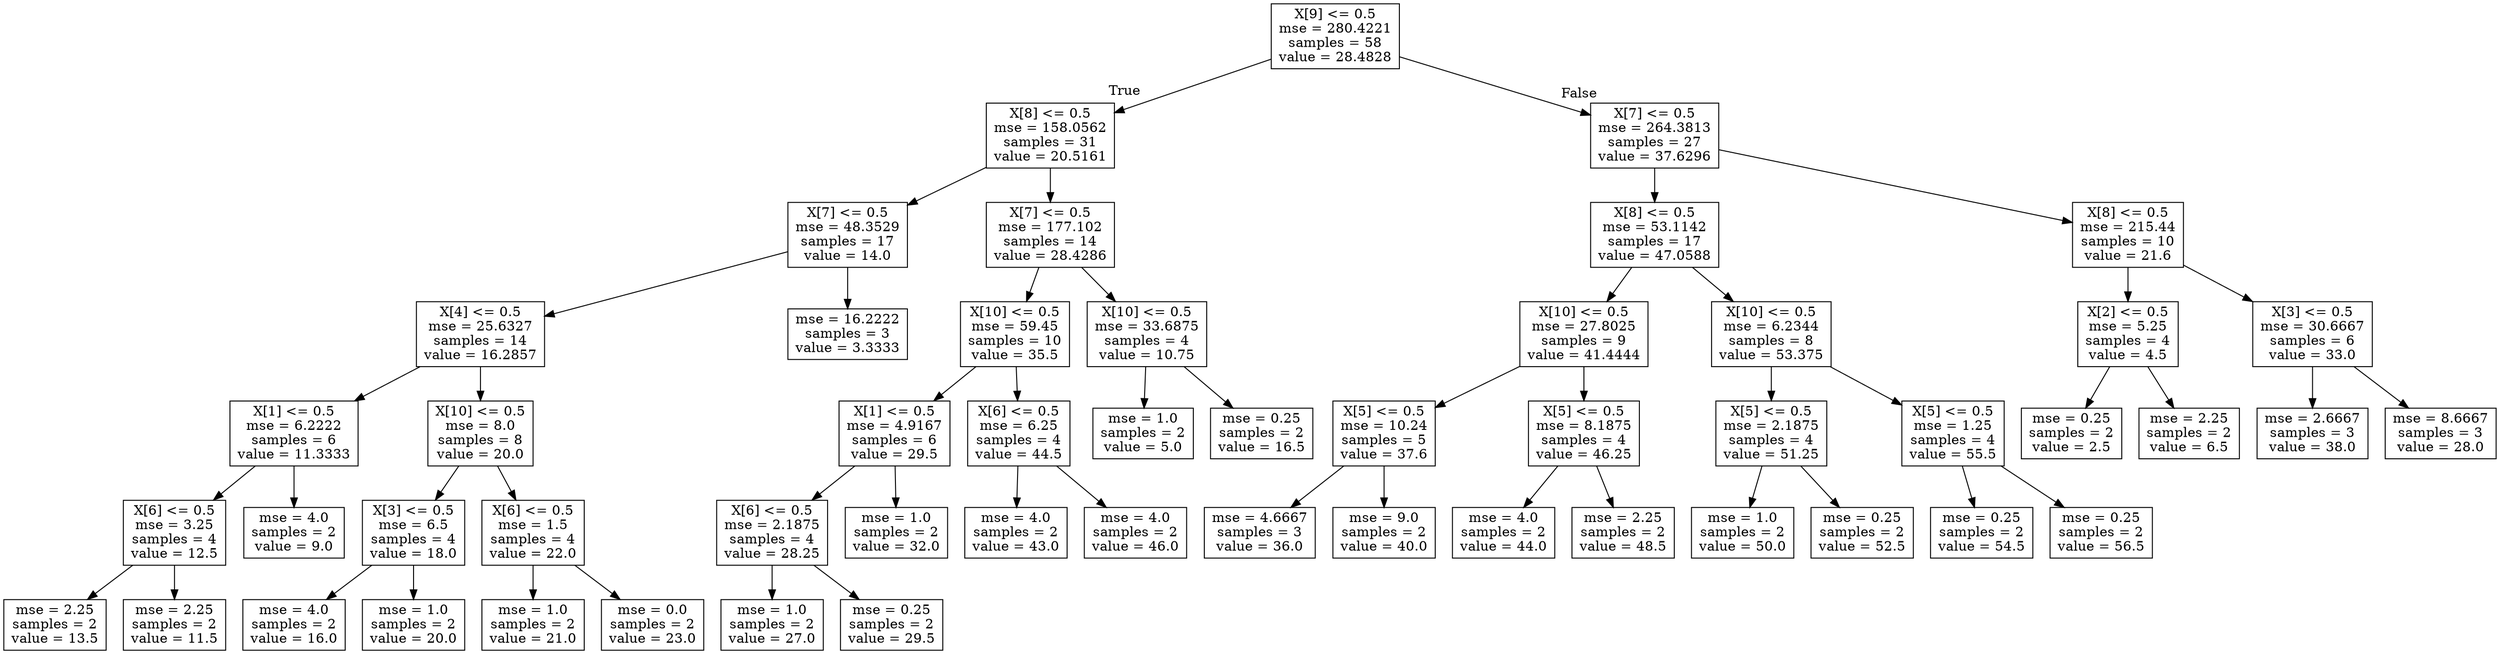 digraph Tree {
node [shape=box] ;
0 [label="X[9] <= 0.5\nmse = 280.4221\nsamples = 58\nvalue = 28.4828"] ;
1 [label="X[8] <= 0.5\nmse = 158.0562\nsamples = 31\nvalue = 20.5161"] ;
0 -> 1 [labeldistance=2.5, labelangle=45, headlabel="True"] ;
2 [label="X[7] <= 0.5\nmse = 48.3529\nsamples = 17\nvalue = 14.0"] ;
1 -> 2 ;
3 [label="X[4] <= 0.5\nmse = 25.6327\nsamples = 14\nvalue = 16.2857"] ;
2 -> 3 ;
4 [label="X[1] <= 0.5\nmse = 6.2222\nsamples = 6\nvalue = 11.3333"] ;
3 -> 4 ;
5 [label="X[6] <= 0.5\nmse = 3.25\nsamples = 4\nvalue = 12.5"] ;
4 -> 5 ;
6 [label="mse = 2.25\nsamples = 2\nvalue = 13.5"] ;
5 -> 6 ;
7 [label="mse = 2.25\nsamples = 2\nvalue = 11.5"] ;
5 -> 7 ;
8 [label="mse = 4.0\nsamples = 2\nvalue = 9.0"] ;
4 -> 8 ;
9 [label="X[10] <= 0.5\nmse = 8.0\nsamples = 8\nvalue = 20.0"] ;
3 -> 9 ;
10 [label="X[3] <= 0.5\nmse = 6.5\nsamples = 4\nvalue = 18.0"] ;
9 -> 10 ;
11 [label="mse = 4.0\nsamples = 2\nvalue = 16.0"] ;
10 -> 11 ;
12 [label="mse = 1.0\nsamples = 2\nvalue = 20.0"] ;
10 -> 12 ;
13 [label="X[6] <= 0.5\nmse = 1.5\nsamples = 4\nvalue = 22.0"] ;
9 -> 13 ;
14 [label="mse = 1.0\nsamples = 2\nvalue = 21.0"] ;
13 -> 14 ;
15 [label="mse = 0.0\nsamples = 2\nvalue = 23.0"] ;
13 -> 15 ;
16 [label="mse = 16.2222\nsamples = 3\nvalue = 3.3333"] ;
2 -> 16 ;
17 [label="X[7] <= 0.5\nmse = 177.102\nsamples = 14\nvalue = 28.4286"] ;
1 -> 17 ;
18 [label="X[10] <= 0.5\nmse = 59.45\nsamples = 10\nvalue = 35.5"] ;
17 -> 18 ;
19 [label="X[1] <= 0.5\nmse = 4.9167\nsamples = 6\nvalue = 29.5"] ;
18 -> 19 ;
20 [label="X[6] <= 0.5\nmse = 2.1875\nsamples = 4\nvalue = 28.25"] ;
19 -> 20 ;
21 [label="mse = 1.0\nsamples = 2\nvalue = 27.0"] ;
20 -> 21 ;
22 [label="mse = 0.25\nsamples = 2\nvalue = 29.5"] ;
20 -> 22 ;
23 [label="mse = 1.0\nsamples = 2\nvalue = 32.0"] ;
19 -> 23 ;
24 [label="X[6] <= 0.5\nmse = 6.25\nsamples = 4\nvalue = 44.5"] ;
18 -> 24 ;
25 [label="mse = 4.0\nsamples = 2\nvalue = 43.0"] ;
24 -> 25 ;
26 [label="mse = 4.0\nsamples = 2\nvalue = 46.0"] ;
24 -> 26 ;
27 [label="X[10] <= 0.5\nmse = 33.6875\nsamples = 4\nvalue = 10.75"] ;
17 -> 27 ;
28 [label="mse = 1.0\nsamples = 2\nvalue = 5.0"] ;
27 -> 28 ;
29 [label="mse = 0.25\nsamples = 2\nvalue = 16.5"] ;
27 -> 29 ;
30 [label="X[7] <= 0.5\nmse = 264.3813\nsamples = 27\nvalue = 37.6296"] ;
0 -> 30 [labeldistance=2.5, labelangle=-45, headlabel="False"] ;
31 [label="X[8] <= 0.5\nmse = 53.1142\nsamples = 17\nvalue = 47.0588"] ;
30 -> 31 ;
32 [label="X[10] <= 0.5\nmse = 27.8025\nsamples = 9\nvalue = 41.4444"] ;
31 -> 32 ;
33 [label="X[5] <= 0.5\nmse = 10.24\nsamples = 5\nvalue = 37.6"] ;
32 -> 33 ;
34 [label="mse = 4.6667\nsamples = 3\nvalue = 36.0"] ;
33 -> 34 ;
35 [label="mse = 9.0\nsamples = 2\nvalue = 40.0"] ;
33 -> 35 ;
36 [label="X[5] <= 0.5\nmse = 8.1875\nsamples = 4\nvalue = 46.25"] ;
32 -> 36 ;
37 [label="mse = 4.0\nsamples = 2\nvalue = 44.0"] ;
36 -> 37 ;
38 [label="mse = 2.25\nsamples = 2\nvalue = 48.5"] ;
36 -> 38 ;
39 [label="X[10] <= 0.5\nmse = 6.2344\nsamples = 8\nvalue = 53.375"] ;
31 -> 39 ;
40 [label="X[5] <= 0.5\nmse = 2.1875\nsamples = 4\nvalue = 51.25"] ;
39 -> 40 ;
41 [label="mse = 1.0\nsamples = 2\nvalue = 50.0"] ;
40 -> 41 ;
42 [label="mse = 0.25\nsamples = 2\nvalue = 52.5"] ;
40 -> 42 ;
43 [label="X[5] <= 0.5\nmse = 1.25\nsamples = 4\nvalue = 55.5"] ;
39 -> 43 ;
44 [label="mse = 0.25\nsamples = 2\nvalue = 54.5"] ;
43 -> 44 ;
45 [label="mse = 0.25\nsamples = 2\nvalue = 56.5"] ;
43 -> 45 ;
46 [label="X[8] <= 0.5\nmse = 215.44\nsamples = 10\nvalue = 21.6"] ;
30 -> 46 ;
47 [label="X[2] <= 0.5\nmse = 5.25\nsamples = 4\nvalue = 4.5"] ;
46 -> 47 ;
48 [label="mse = 0.25\nsamples = 2\nvalue = 2.5"] ;
47 -> 48 ;
49 [label="mse = 2.25\nsamples = 2\nvalue = 6.5"] ;
47 -> 49 ;
50 [label="X[3] <= 0.5\nmse = 30.6667\nsamples = 6\nvalue = 33.0"] ;
46 -> 50 ;
51 [label="mse = 2.6667\nsamples = 3\nvalue = 38.0"] ;
50 -> 51 ;
52 [label="mse = 8.6667\nsamples = 3\nvalue = 28.0"] ;
50 -> 52 ;
}